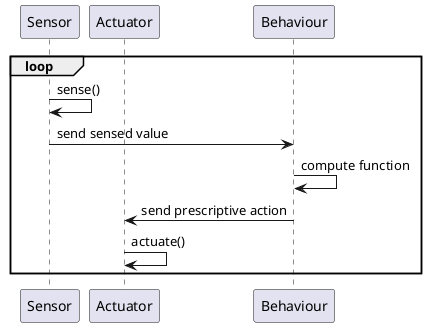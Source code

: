 @startuml sequence-diagram-sense-act
participant "Sensor" as sensor
participant "Actuator" as actuator
participant "Behaviour" as behaviour

loop
sensor -> sensor : sense()
sensor -> behaviour : send sensed value

behaviour -> behaviour : compute function

behaviour -> actuator : send prescriptive action
actuator -> actuator : actuate()
end
@enduml
